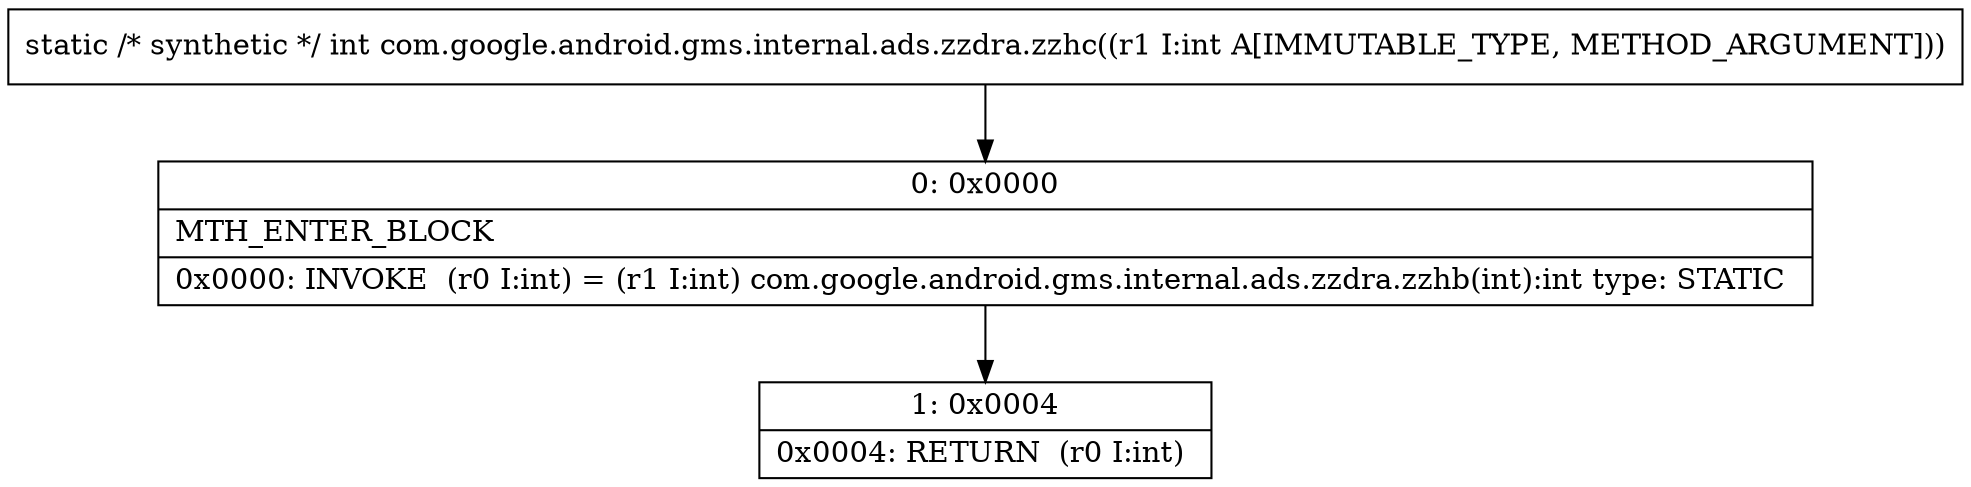 digraph "CFG forcom.google.android.gms.internal.ads.zzdra.zzhc(I)I" {
Node_0 [shape=record,label="{0\:\ 0x0000|MTH_ENTER_BLOCK\l|0x0000: INVOKE  (r0 I:int) = (r1 I:int) com.google.android.gms.internal.ads.zzdra.zzhb(int):int type: STATIC \l}"];
Node_1 [shape=record,label="{1\:\ 0x0004|0x0004: RETURN  (r0 I:int) \l}"];
MethodNode[shape=record,label="{static \/* synthetic *\/ int com.google.android.gms.internal.ads.zzdra.zzhc((r1 I:int A[IMMUTABLE_TYPE, METHOD_ARGUMENT])) }"];
MethodNode -> Node_0;
Node_0 -> Node_1;
}

